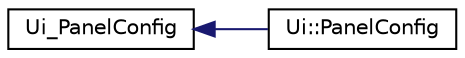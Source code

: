 digraph "Graphical Class Hierarchy"
{
  edge [fontname="Helvetica",fontsize="10",labelfontname="Helvetica",labelfontsize="10"];
  node [fontname="Helvetica",fontsize="10",shape=record];
  rankdir="LR";
  Node1 [label="Ui_PanelConfig",height=0.2,width=0.4,color="black", fillcolor="white", style="filled",URL="$class_ui___panel_config.html"];
  Node1 -> Node2 [dir="back",color="midnightblue",fontsize="10",style="solid",fontname="Helvetica"];
  Node2 [label="Ui::PanelConfig",height=0.2,width=0.4,color="black", fillcolor="white", style="filled",URL="$class_ui_1_1_panel_config.html"];
}
